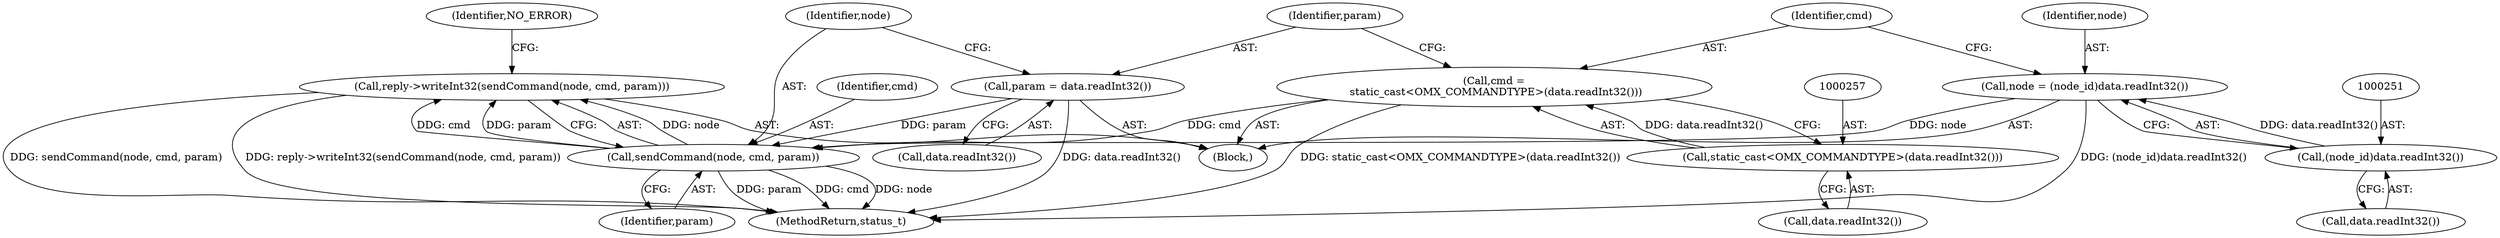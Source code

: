 digraph "0_Android_25be9ac20db51044e1b09ca67906355e4f328d48_0@API" {
"1000263" [label="(Call,reply->writeInt32(sendCommand(node, cmd, param)))"];
"1000264" [label="(Call,sendCommand(node, cmd, param))"];
"1000248" [label="(Call,node = (node_id)data.readInt32())"];
"1000250" [label="(Call,(node_id)data.readInt32())"];
"1000254" [label="(Call,cmd =\n static_cast<OMX_COMMANDTYPE>(data.readInt32()))"];
"1000256" [label="(Call,static_cast<OMX_COMMANDTYPE>(data.readInt32()))"];
"1000260" [label="(Call,param = data.readInt32())"];
"1000258" [label="(Call,data.readInt32())"];
"1000248" [label="(Call,node = (node_id)data.readInt32())"];
"1000254" [label="(Call,cmd =\n static_cast<OMX_COMMANDTYPE>(data.readInt32()))"];
"1000263" [label="(Call,reply->writeInt32(sendCommand(node, cmd, param)))"];
"1000269" [label="(Identifier,NO_ERROR)"];
"1000252" [label="(Call,data.readInt32())"];
"1000255" [label="(Identifier,cmd)"];
"1000266" [label="(Identifier,cmd)"];
"1000262" [label="(Call,data.readInt32())"];
"1000261" [label="(Identifier,param)"];
"1000249" [label="(Identifier,node)"];
"1000264" [label="(Call,sendCommand(node, cmd, param))"];
"1000256" [label="(Call,static_cast<OMX_COMMANDTYPE>(data.readInt32()))"];
"1000267" [label="(Identifier,param)"];
"1000250" [label="(Call,(node_id)data.readInt32())"];
"1000265" [label="(Identifier,node)"];
"1001056" [label="(MethodReturn,status_t)"];
"1000242" [label="(Block,)"];
"1000260" [label="(Call,param = data.readInt32())"];
"1000263" -> "1000242"  [label="AST: "];
"1000263" -> "1000264"  [label="CFG: "];
"1000264" -> "1000263"  [label="AST: "];
"1000269" -> "1000263"  [label="CFG: "];
"1000263" -> "1001056"  [label="DDG: sendCommand(node, cmd, param)"];
"1000263" -> "1001056"  [label="DDG: reply->writeInt32(sendCommand(node, cmd, param))"];
"1000264" -> "1000263"  [label="DDG: node"];
"1000264" -> "1000263"  [label="DDG: cmd"];
"1000264" -> "1000263"  [label="DDG: param"];
"1000264" -> "1000267"  [label="CFG: "];
"1000265" -> "1000264"  [label="AST: "];
"1000266" -> "1000264"  [label="AST: "];
"1000267" -> "1000264"  [label="AST: "];
"1000264" -> "1001056"  [label="DDG: node"];
"1000264" -> "1001056"  [label="DDG: param"];
"1000264" -> "1001056"  [label="DDG: cmd"];
"1000248" -> "1000264"  [label="DDG: node"];
"1000254" -> "1000264"  [label="DDG: cmd"];
"1000260" -> "1000264"  [label="DDG: param"];
"1000248" -> "1000242"  [label="AST: "];
"1000248" -> "1000250"  [label="CFG: "];
"1000249" -> "1000248"  [label="AST: "];
"1000250" -> "1000248"  [label="AST: "];
"1000255" -> "1000248"  [label="CFG: "];
"1000248" -> "1001056"  [label="DDG: (node_id)data.readInt32()"];
"1000250" -> "1000248"  [label="DDG: data.readInt32()"];
"1000250" -> "1000252"  [label="CFG: "];
"1000251" -> "1000250"  [label="AST: "];
"1000252" -> "1000250"  [label="AST: "];
"1000254" -> "1000242"  [label="AST: "];
"1000254" -> "1000256"  [label="CFG: "];
"1000255" -> "1000254"  [label="AST: "];
"1000256" -> "1000254"  [label="AST: "];
"1000261" -> "1000254"  [label="CFG: "];
"1000254" -> "1001056"  [label="DDG: static_cast<OMX_COMMANDTYPE>(data.readInt32())"];
"1000256" -> "1000254"  [label="DDG: data.readInt32()"];
"1000256" -> "1000258"  [label="CFG: "];
"1000257" -> "1000256"  [label="AST: "];
"1000258" -> "1000256"  [label="AST: "];
"1000260" -> "1000242"  [label="AST: "];
"1000260" -> "1000262"  [label="CFG: "];
"1000261" -> "1000260"  [label="AST: "];
"1000262" -> "1000260"  [label="AST: "];
"1000265" -> "1000260"  [label="CFG: "];
"1000260" -> "1001056"  [label="DDG: data.readInt32()"];
}
